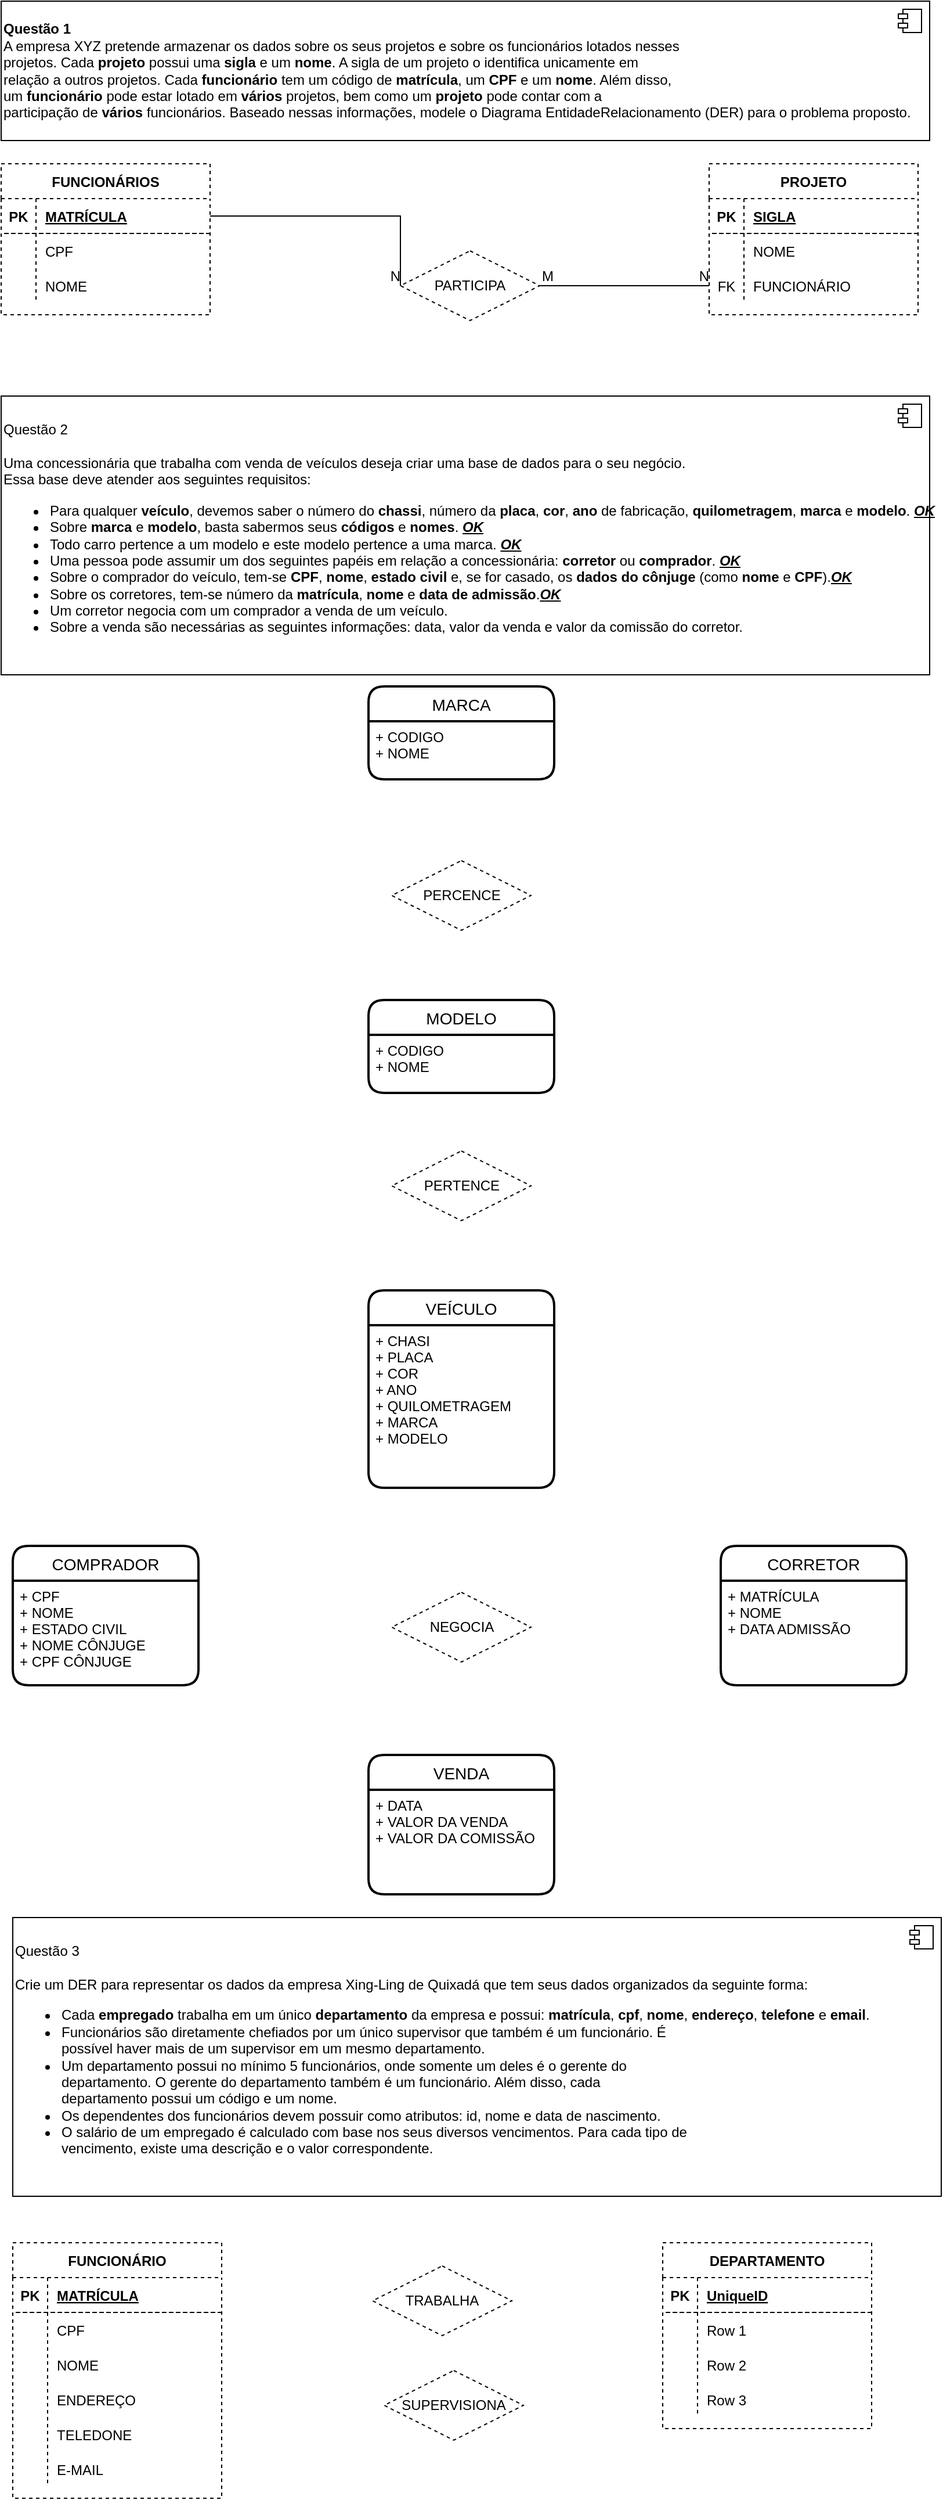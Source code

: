 <mxfile version="16.0.3" type="github">
  <diagram id="i-yVDr9640lq2V65SwCU" name="Page-1">
    <mxGraphModel dx="926" dy="537" grid="1" gridSize="10" guides="1" tooltips="1" connect="1" arrows="1" fold="1" page="1" pageScale="1" pageWidth="827" pageHeight="1169" background="none" math="0" shadow="0">
      <root>
        <mxCell id="0" />
        <mxCell id="1" parent="0" />
        <mxCell id="gs9JZpR6Oo9pqmM1PFTJ-20" value="&lt;div&gt;&lt;b&gt;Questão 1&lt;/b&gt;&lt;/div&gt;&lt;div&gt;&lt;span&gt;A empresa XYZ pretende armazenar os dados sobre os seus projetos e sobre os funcionários lotados nesses&lt;/span&gt;&lt;/div&gt;&lt;div&gt;projetos. Cada &lt;b&gt;projeto&lt;/b&gt; possui uma &lt;b&gt;sigla&lt;/b&gt; e um &lt;b&gt;nome&lt;/b&gt;. A sigla de um projeto o identifica unicamente em&lt;/div&gt;&lt;div&gt;relação a outros projetos. Cada &lt;b&gt;funcionário&lt;/b&gt; tem um código de &lt;b&gt;matrícula&lt;/b&gt;, um &lt;b&gt;CPF&lt;/b&gt; e um &lt;b&gt;nome&lt;/b&gt;. Além disso,&lt;/div&gt;&lt;div&gt;um &lt;b&gt;funcionário&lt;/b&gt; pode estar lotado em &lt;b&gt;vários&lt;/b&gt; projetos, bem como um &lt;b&gt;projeto&lt;/b&gt; pode contar com a&lt;/div&gt;&lt;div&gt;participação de &lt;b&gt;vários&lt;/b&gt; funcionários. Baseado nessas informações, modele o Diagrama EntidadeRelacionamento (DER) para o problema proposto.&lt;/div&gt;" style="html=1;dropTarget=0;align=left;" parent="1" vertex="1">
          <mxGeometry x="10" y="10" width="800" height="120" as="geometry" />
        </mxCell>
        <mxCell id="gs9JZpR6Oo9pqmM1PFTJ-21" value="" style="shape=module;jettyWidth=8;jettyHeight=4;" parent="gs9JZpR6Oo9pqmM1PFTJ-20" vertex="1">
          <mxGeometry x="1" width="20" height="20" relative="1" as="geometry">
            <mxPoint x="-27" y="7" as="offset" />
          </mxGeometry>
        </mxCell>
        <mxCell id="gs9JZpR6Oo9pqmM1PFTJ-81" value="PARTICIPA" style="shape=rhombus;perimeter=rhombusPerimeter;whiteSpace=wrap;html=1;align=center;dashed=1;labelBackgroundColor=none;labelBorderColor=none;" parent="1" vertex="1">
          <mxGeometry x="354" y="225" width="120" height="60" as="geometry" />
        </mxCell>
        <mxCell id="gs9JZpR6Oo9pqmM1PFTJ-90" value="Questão 2&lt;br&gt;&lt;br&gt;Uma concessionária que trabalha com venda de veículos deseja criar uma base de dados para o seu negócio.&lt;br&gt;Essa base deve atender aos seguintes requisitos:&lt;br&gt;&lt;ul&gt;&lt;li&gt;Para qualquer &lt;b&gt;veículo&lt;/b&gt;, devemos saber o número do &lt;b&gt;chassi&lt;/b&gt;, número da &lt;b&gt;placa&lt;/b&gt;, &lt;b&gt;cor&lt;/b&gt;, &lt;b&gt;ano&lt;/b&gt; de fabricação, &lt;b&gt;quilometragem&lt;/b&gt;, &lt;b&gt;marca&lt;/b&gt; e &lt;b&gt;modelo&lt;/b&gt;. &lt;i&gt;&lt;u&gt;&lt;b&gt;OK&lt;/b&gt;&lt;/u&gt;&lt;/i&gt;&lt;/li&gt;&lt;li&gt;Sobre &lt;b&gt;marca&lt;/b&gt; e &lt;b&gt;modelo&lt;/b&gt;, basta sabermos seus &lt;b&gt;códigos&lt;/b&gt; e &lt;b&gt;nomes&lt;/b&gt;.&amp;nbsp;&lt;i&gt;&lt;u&gt;&lt;b&gt;OK&lt;/b&gt;&lt;/u&gt;&lt;/i&gt;&lt;/li&gt;&lt;li&gt;Todo carro pertence a um modelo e este modelo pertence a uma marca.&amp;nbsp;&lt;i&gt;&lt;u&gt;&lt;b&gt;OK&lt;/b&gt;&lt;/u&gt;&lt;/i&gt;&lt;/li&gt;&lt;li&gt;Uma pessoa pode assumir um dos seguintes papéis em relação a concessionária: &lt;b&gt;corretor&lt;/b&gt; ou &lt;b&gt;comprador&lt;/b&gt;.&amp;nbsp;&lt;i&gt;&lt;u&gt;&lt;b&gt;OK&lt;/b&gt;&lt;/u&gt;&lt;/i&gt;&lt;/li&gt;&lt;li&gt;Sobre o comprador do veículo, tem-se &lt;b&gt;CPF&lt;/b&gt;, &lt;b&gt;nome&lt;/b&gt;, &lt;b&gt;estado civil&lt;/b&gt; e, se for casado, os &lt;b&gt;dados do cônjuge&lt;/b&gt; (como &lt;b&gt;nome&lt;/b&gt; e &lt;b&gt;CPF&lt;/b&gt;).&lt;i&gt;&lt;u&gt;&lt;b&gt;OK&lt;/b&gt;&lt;/u&gt;&lt;/i&gt;&lt;/li&gt;&lt;li&gt;Sobre os corretores, tem-se número da &lt;b&gt;matrícula&lt;/b&gt;, &lt;b&gt;nome&lt;/b&gt; e &lt;b&gt;data de admissão&lt;/b&gt;.&lt;i&gt;&lt;u&gt;&lt;b&gt;OK&lt;/b&gt;&lt;/u&gt;&lt;/i&gt;&lt;/li&gt;&lt;li&gt;Um corretor negocia com um comprador a venda de um veículo.&amp;nbsp;&lt;/li&gt;&lt;li&gt;Sobre a venda são necessárias as seguintes informações: data, valor da venda e valor da comissão do corretor.&lt;/li&gt;&lt;/ul&gt;" style="html=1;dropTarget=0;align=left;" parent="1" vertex="1">
          <mxGeometry x="10" y="350" width="800" height="240" as="geometry" />
        </mxCell>
        <mxCell id="gs9JZpR6Oo9pqmM1PFTJ-91" value="" style="shape=module;jettyWidth=8;jettyHeight=4;" parent="gs9JZpR6Oo9pqmM1PFTJ-90" vertex="1">
          <mxGeometry x="1" width="20" height="20" relative="1" as="geometry">
            <mxPoint x="-27" y="7" as="offset" />
          </mxGeometry>
        </mxCell>
        <mxCell id="gs9JZpR6Oo9pqmM1PFTJ-92" value="VEÍCULO" style="swimlane;childLayout=stackLayout;horizontal=1;startSize=30;horizontalStack=0;rounded=1;fontSize=14;fontStyle=0;strokeWidth=2;resizeParent=0;resizeLast=1;shadow=0;dashed=0;align=center;labelBackgroundColor=none;labelBorderColor=none;flipH=1;flipV=0;" parent="1" vertex="1">
          <mxGeometry x="326.5" y="1120" width="160" height="170" as="geometry" />
        </mxCell>
        <mxCell id="gs9JZpR6Oo9pqmM1PFTJ-93" value="+ CHASI&#xa;+ PLACA&#xa;+ COR&#xa;+ ANO&#xa;+ QUILOMETRAGEM&#xa;+ MARCA&#xa;+ MODELO" style="align=left;strokeColor=none;fillColor=none;spacingLeft=4;fontSize=12;verticalAlign=top;resizable=0;rotatable=0;part=1;dashed=1;labelBackgroundColor=none;labelBorderColor=none;flipH=1;" parent="gs9JZpR6Oo9pqmM1PFTJ-92" vertex="1">
          <mxGeometry y="30" width="160" height="140" as="geometry" />
        </mxCell>
        <mxCell id="gs9JZpR6Oo9pqmM1PFTJ-94" value="MARCA" style="swimlane;childLayout=stackLayout;horizontal=1;startSize=30;horizontalStack=0;rounded=1;fontSize=14;fontStyle=0;strokeWidth=2;resizeParent=0;resizeLast=1;shadow=0;dashed=0;align=center;labelBackgroundColor=none;labelBorderColor=none;flipH=1;" parent="1" vertex="1">
          <mxGeometry x="326.5" y="600" width="160" height="80" as="geometry" />
        </mxCell>
        <mxCell id="gs9JZpR6Oo9pqmM1PFTJ-95" value="+ CODIGO&#xa;+ NOME" style="align=left;strokeColor=none;fillColor=none;spacingLeft=4;fontSize=12;verticalAlign=top;resizable=0;rotatable=0;part=1;dashed=1;labelBackgroundColor=none;labelBorderColor=none;flipH=1;" parent="gs9JZpR6Oo9pqmM1PFTJ-94" vertex="1">
          <mxGeometry y="30" width="160" height="50" as="geometry" />
        </mxCell>
        <mxCell id="gs9JZpR6Oo9pqmM1PFTJ-98" value="MODELO" style="swimlane;childLayout=stackLayout;horizontal=1;startSize=30;horizontalStack=0;rounded=1;fontSize=14;fontStyle=0;strokeWidth=2;resizeParent=0;resizeLast=1;shadow=0;dashed=0;align=center;labelBackgroundColor=none;labelBorderColor=none;flipH=1;" parent="1" vertex="1">
          <mxGeometry x="326.5" y="870" width="160" height="80" as="geometry" />
        </mxCell>
        <mxCell id="gs9JZpR6Oo9pqmM1PFTJ-99" value="+ CODIGO&#xa;+ NOME" style="align=left;strokeColor=none;fillColor=none;spacingLeft=4;fontSize=12;verticalAlign=top;resizable=0;rotatable=0;part=1;dashed=1;labelBackgroundColor=none;labelBorderColor=none;flipH=1;" parent="gs9JZpR6Oo9pqmM1PFTJ-98" vertex="1">
          <mxGeometry y="30" width="160" height="50" as="geometry" />
        </mxCell>
        <mxCell id="gs9JZpR6Oo9pqmM1PFTJ-105" value="PERTENCE" style="shape=rhombus;perimeter=rhombusPerimeter;whiteSpace=wrap;html=1;align=center;dashed=1;labelBackgroundColor=none;labelBorderColor=none;" parent="1" vertex="1">
          <mxGeometry x="346.5" y="1000" width="120" height="60" as="geometry" />
        </mxCell>
        <mxCell id="gs9JZpR6Oo9pqmM1PFTJ-107" value="PERCENCE" style="shape=rhombus;perimeter=rhombusPerimeter;whiteSpace=wrap;html=1;align=center;dashed=1;labelBackgroundColor=none;labelBorderColor=none;flipV=0;" parent="1" vertex="1">
          <mxGeometry x="346.5" y="750" width="120" height="60" as="geometry" />
        </mxCell>
        <mxCell id="gs9JZpR6Oo9pqmM1PFTJ-110" value="COMPRADOR" style="swimlane;childLayout=stackLayout;horizontal=1;startSize=30;horizontalStack=0;rounded=1;fontSize=14;fontStyle=0;strokeWidth=2;resizeParent=0;resizeLast=1;shadow=0;dashed=0;align=center;labelBackgroundColor=none;labelBorderColor=none;" parent="1" vertex="1">
          <mxGeometry x="20" y="1340" width="160" height="120" as="geometry" />
        </mxCell>
        <mxCell id="gs9JZpR6Oo9pqmM1PFTJ-111" value="+ CPF&#xa;+ NOME&#xa;+ ESTADO CIVIL&#xa;+ NOME CÔNJUGE&#xa;+ CPF CÔNJUGE" style="align=left;strokeColor=none;fillColor=none;spacingLeft=4;fontSize=12;verticalAlign=top;resizable=0;rotatable=0;part=1;dashed=1;labelBackgroundColor=none;labelBorderColor=none;" parent="gs9JZpR6Oo9pqmM1PFTJ-110" vertex="1">
          <mxGeometry y="30" width="160" height="90" as="geometry" />
        </mxCell>
        <mxCell id="gs9JZpR6Oo9pqmM1PFTJ-112" value="CORRETOR" style="swimlane;childLayout=stackLayout;horizontal=1;startSize=30;horizontalStack=0;rounded=1;fontSize=14;fontStyle=0;strokeWidth=2;resizeParent=0;resizeLast=1;shadow=0;dashed=0;align=center;labelBackgroundColor=none;labelBorderColor=none;" parent="1" vertex="1">
          <mxGeometry x="630" y="1340" width="160" height="120" as="geometry" />
        </mxCell>
        <mxCell id="gs9JZpR6Oo9pqmM1PFTJ-113" value="+ MATRÍCULA&#xa;+ NOME&#xa;+ DATA ADMISSÃO" style="align=left;strokeColor=none;fillColor=none;spacingLeft=4;fontSize=12;verticalAlign=top;resizable=0;rotatable=0;part=1;dashed=1;labelBackgroundColor=none;labelBorderColor=none;" parent="gs9JZpR6Oo9pqmM1PFTJ-112" vertex="1">
          <mxGeometry y="30" width="160" height="90" as="geometry" />
        </mxCell>
        <mxCell id="gs9JZpR6Oo9pqmM1PFTJ-117" value="NEGOCIA" style="shape=rhombus;perimeter=rhombusPerimeter;whiteSpace=wrap;html=1;align=center;dashed=1;labelBackgroundColor=none;labelBorderColor=none;flipV=0;" parent="1" vertex="1">
          <mxGeometry x="346.5" y="1380" width="120" height="60" as="geometry" />
        </mxCell>
        <mxCell id="gs9JZpR6Oo9pqmM1PFTJ-123" value="VENDA" style="swimlane;childLayout=stackLayout;horizontal=1;startSize=30;horizontalStack=0;rounded=1;fontSize=14;fontStyle=0;strokeWidth=2;resizeParent=0;resizeLast=1;shadow=0;dashed=0;align=center;labelBackgroundColor=none;labelBorderColor=none;" parent="1" vertex="1">
          <mxGeometry x="326.5" y="1520" width="160" height="120" as="geometry" />
        </mxCell>
        <mxCell id="gs9JZpR6Oo9pqmM1PFTJ-124" value="+ DATA&#xa;+ VALOR DA VENDA&#xa;+ VALOR DA COMISSÃO" style="align=left;strokeColor=none;fillColor=none;spacingLeft=4;fontSize=12;verticalAlign=top;resizable=0;rotatable=0;part=1;dashed=1;labelBackgroundColor=none;labelBorderColor=none;" parent="gs9JZpR6Oo9pqmM1PFTJ-123" vertex="1">
          <mxGeometry y="30" width="160" height="90" as="geometry" />
        </mxCell>
        <mxCell id="3h6vpcuNs26KjuizGSLr-2" value="Questão 3 &lt;br&gt;&lt;br&gt;Crie um DER para representar os dados da empresa Xing-Ling de Quixadá que tem seus dados organizados da seguinte forma:&lt;br&gt;&lt;ul&gt;&lt;li&gt;Cada &lt;b&gt;empregado&lt;/b&gt; trabalha em um único &lt;b&gt;departamento&lt;/b&gt; da empresa e possui: &lt;b&gt;matrícula&lt;/b&gt;, &lt;b&gt;cpf&lt;/b&gt;, &lt;b&gt;nome&lt;/b&gt;,&amp;nbsp;&lt;b&gt;endereço&lt;/b&gt;, &lt;b&gt;telefone&lt;/b&gt; e &lt;b&gt;email&lt;/b&gt;.&lt;/li&gt;&lt;li&gt;Funcionários são diretamente chefiados por um único supervisor que também é um funcionário. É&amp;nbsp;&lt;br&gt;possível haver mais de um supervisor em um mesmo departamento.&lt;/li&gt;&lt;li&gt;Um departamento possui no mínimo 5 funcionários, onde somente um deles é o gerente do&lt;br&gt;departamento. O gerente do departamento também é um funcionário. Além disso, cada&lt;br&gt;departamento possui um código e um nome.&lt;br&gt;&lt;/li&gt;&lt;li&gt;Os dependentes dos funcionários devem possuir como atributos: id, nome e data de nascimento.&lt;br&gt;&lt;/li&gt;&lt;li&gt;O salário de um empregado é calculado com base nos seus diversos vencimentos. Para cada tipo de&lt;br&gt;vencimento, existe uma descrição e o valor correspondente.&lt;br&gt;&lt;/li&gt;&lt;/ul&gt;" style="html=1;dropTarget=0;align=left;" vertex="1" parent="1">
          <mxGeometry x="20" y="1660" width="800" height="240" as="geometry" />
        </mxCell>
        <mxCell id="3h6vpcuNs26KjuizGSLr-3" value="" style="shape=module;jettyWidth=8;jettyHeight=4;" vertex="1" parent="3h6vpcuNs26KjuizGSLr-2">
          <mxGeometry x="1" width="20" height="20" relative="1" as="geometry">
            <mxPoint x="-27" y="7" as="offset" />
          </mxGeometry>
        </mxCell>
        <mxCell id="3h6vpcuNs26KjuizGSLr-8" value="FUNCIONÁRIO" style="shape=table;startSize=30;container=1;collapsible=1;childLayout=tableLayout;fixedRows=1;rowLines=0;fontStyle=1;align=center;resizeLast=1;dashed=1;labelBackgroundColor=none;labelBorderColor=none;" vertex="1" parent="1">
          <mxGeometry x="20" y="1940" width="180" height="220" as="geometry" />
        </mxCell>
        <mxCell id="3h6vpcuNs26KjuizGSLr-9" value="" style="shape=partialRectangle;collapsible=0;dropTarget=0;pointerEvents=0;fillColor=none;top=0;left=0;bottom=1;right=0;points=[[0,0.5],[1,0.5]];portConstraint=eastwest;dashed=1;labelBackgroundColor=none;labelBorderColor=none;" vertex="1" parent="3h6vpcuNs26KjuizGSLr-8">
          <mxGeometry y="30" width="180" height="30" as="geometry" />
        </mxCell>
        <mxCell id="3h6vpcuNs26KjuizGSLr-10" value="PK" style="shape=partialRectangle;connectable=0;fillColor=none;top=0;left=0;bottom=0;right=0;fontStyle=1;overflow=hidden;dashed=1;labelBackgroundColor=none;labelBorderColor=none;" vertex="1" parent="3h6vpcuNs26KjuizGSLr-9">
          <mxGeometry width="30" height="30" as="geometry">
            <mxRectangle width="30" height="30" as="alternateBounds" />
          </mxGeometry>
        </mxCell>
        <mxCell id="3h6vpcuNs26KjuizGSLr-11" value="MATRÍCULA" style="shape=partialRectangle;connectable=0;fillColor=none;top=0;left=0;bottom=0;right=0;align=left;spacingLeft=6;fontStyle=5;overflow=hidden;dashed=1;labelBackgroundColor=none;labelBorderColor=none;" vertex="1" parent="3h6vpcuNs26KjuizGSLr-9">
          <mxGeometry x="30" width="150" height="30" as="geometry">
            <mxRectangle width="150" height="30" as="alternateBounds" />
          </mxGeometry>
        </mxCell>
        <mxCell id="3h6vpcuNs26KjuizGSLr-12" value="" style="shape=partialRectangle;collapsible=0;dropTarget=0;pointerEvents=0;fillColor=none;top=0;left=0;bottom=0;right=0;points=[[0,0.5],[1,0.5]];portConstraint=eastwest;dashed=1;labelBackgroundColor=none;labelBorderColor=none;" vertex="1" parent="3h6vpcuNs26KjuizGSLr-8">
          <mxGeometry y="60" width="180" height="30" as="geometry" />
        </mxCell>
        <mxCell id="3h6vpcuNs26KjuizGSLr-13" value="" style="shape=partialRectangle;connectable=0;fillColor=none;top=0;left=0;bottom=0;right=0;editable=1;overflow=hidden;dashed=1;labelBackgroundColor=none;labelBorderColor=none;" vertex="1" parent="3h6vpcuNs26KjuizGSLr-12">
          <mxGeometry width="30" height="30" as="geometry">
            <mxRectangle width="30" height="30" as="alternateBounds" />
          </mxGeometry>
        </mxCell>
        <mxCell id="3h6vpcuNs26KjuizGSLr-14" value="CPF" style="shape=partialRectangle;connectable=0;fillColor=none;top=0;left=0;bottom=0;right=0;align=left;spacingLeft=6;overflow=hidden;dashed=1;labelBackgroundColor=none;labelBorderColor=none;" vertex="1" parent="3h6vpcuNs26KjuizGSLr-12">
          <mxGeometry x="30" width="150" height="30" as="geometry">
            <mxRectangle width="150" height="30" as="alternateBounds" />
          </mxGeometry>
        </mxCell>
        <mxCell id="3h6vpcuNs26KjuizGSLr-15" value="" style="shape=partialRectangle;collapsible=0;dropTarget=0;pointerEvents=0;fillColor=none;top=0;left=0;bottom=0;right=0;points=[[0,0.5],[1,0.5]];portConstraint=eastwest;dashed=1;labelBackgroundColor=none;labelBorderColor=none;" vertex="1" parent="3h6vpcuNs26KjuizGSLr-8">
          <mxGeometry y="90" width="180" height="30" as="geometry" />
        </mxCell>
        <mxCell id="3h6vpcuNs26KjuizGSLr-16" value="" style="shape=partialRectangle;connectable=0;fillColor=none;top=0;left=0;bottom=0;right=0;editable=1;overflow=hidden;dashed=1;labelBackgroundColor=none;labelBorderColor=none;" vertex="1" parent="3h6vpcuNs26KjuizGSLr-15">
          <mxGeometry width="30" height="30" as="geometry">
            <mxRectangle width="30" height="30" as="alternateBounds" />
          </mxGeometry>
        </mxCell>
        <mxCell id="3h6vpcuNs26KjuizGSLr-17" value="NOME" style="shape=partialRectangle;connectable=0;fillColor=none;top=0;left=0;bottom=0;right=0;align=left;spacingLeft=6;overflow=hidden;dashed=1;labelBackgroundColor=none;labelBorderColor=none;" vertex="1" parent="3h6vpcuNs26KjuizGSLr-15">
          <mxGeometry x="30" width="150" height="30" as="geometry">
            <mxRectangle width="150" height="30" as="alternateBounds" />
          </mxGeometry>
        </mxCell>
        <mxCell id="3h6vpcuNs26KjuizGSLr-18" value="" style="shape=partialRectangle;collapsible=0;dropTarget=0;pointerEvents=0;fillColor=none;top=0;left=0;bottom=0;right=0;points=[[0,0.5],[1,0.5]];portConstraint=eastwest;dashed=1;labelBackgroundColor=none;labelBorderColor=none;" vertex="1" parent="3h6vpcuNs26KjuizGSLr-8">
          <mxGeometry y="120" width="180" height="30" as="geometry" />
        </mxCell>
        <mxCell id="3h6vpcuNs26KjuizGSLr-19" value="" style="shape=partialRectangle;connectable=0;fillColor=none;top=0;left=0;bottom=0;right=0;editable=1;overflow=hidden;dashed=1;labelBackgroundColor=none;labelBorderColor=none;" vertex="1" parent="3h6vpcuNs26KjuizGSLr-18">
          <mxGeometry width="30" height="30" as="geometry">
            <mxRectangle width="30" height="30" as="alternateBounds" />
          </mxGeometry>
        </mxCell>
        <mxCell id="3h6vpcuNs26KjuizGSLr-20" value="ENDEREÇO" style="shape=partialRectangle;connectable=0;fillColor=none;top=0;left=0;bottom=0;right=0;align=left;spacingLeft=6;overflow=hidden;dashed=1;labelBackgroundColor=none;labelBorderColor=none;" vertex="1" parent="3h6vpcuNs26KjuizGSLr-18">
          <mxGeometry x="30" width="150" height="30" as="geometry">
            <mxRectangle width="150" height="30" as="alternateBounds" />
          </mxGeometry>
        </mxCell>
        <mxCell id="3h6vpcuNs26KjuizGSLr-32" value="" style="shape=partialRectangle;collapsible=0;dropTarget=0;pointerEvents=0;fillColor=none;top=0;left=0;bottom=0;right=0;points=[[0,0.5],[1,0.5]];portConstraint=eastwest;dashed=1;labelBackgroundColor=none;labelBorderColor=none;" vertex="1" parent="3h6vpcuNs26KjuizGSLr-8">
          <mxGeometry y="150" width="180" height="30" as="geometry" />
        </mxCell>
        <mxCell id="3h6vpcuNs26KjuizGSLr-33" value="" style="shape=partialRectangle;connectable=0;fillColor=none;top=0;left=0;bottom=0;right=0;editable=1;overflow=hidden;dashed=1;labelBackgroundColor=none;labelBorderColor=none;" vertex="1" parent="3h6vpcuNs26KjuizGSLr-32">
          <mxGeometry width="30" height="30" as="geometry">
            <mxRectangle width="30" height="30" as="alternateBounds" />
          </mxGeometry>
        </mxCell>
        <mxCell id="3h6vpcuNs26KjuizGSLr-34" value="TELEDONE" style="shape=partialRectangle;connectable=0;fillColor=none;top=0;left=0;bottom=0;right=0;align=left;spacingLeft=6;overflow=hidden;dashed=1;labelBackgroundColor=none;labelBorderColor=none;" vertex="1" parent="3h6vpcuNs26KjuizGSLr-32">
          <mxGeometry x="30" width="150" height="30" as="geometry">
            <mxRectangle width="150" height="30" as="alternateBounds" />
          </mxGeometry>
        </mxCell>
        <mxCell id="3h6vpcuNs26KjuizGSLr-35" value="" style="shape=partialRectangle;collapsible=0;dropTarget=0;pointerEvents=0;fillColor=none;top=0;left=0;bottom=0;right=0;points=[[0,0.5],[1,0.5]];portConstraint=eastwest;dashed=1;labelBackgroundColor=none;labelBorderColor=none;" vertex="1" parent="3h6vpcuNs26KjuizGSLr-8">
          <mxGeometry y="180" width="180" height="30" as="geometry" />
        </mxCell>
        <mxCell id="3h6vpcuNs26KjuizGSLr-36" value="" style="shape=partialRectangle;connectable=0;fillColor=none;top=0;left=0;bottom=0;right=0;editable=1;overflow=hidden;dashed=1;labelBackgroundColor=none;labelBorderColor=none;" vertex="1" parent="3h6vpcuNs26KjuizGSLr-35">
          <mxGeometry width="30" height="30" as="geometry">
            <mxRectangle width="30" height="30" as="alternateBounds" />
          </mxGeometry>
        </mxCell>
        <mxCell id="3h6vpcuNs26KjuizGSLr-37" value="E-MAIL" style="shape=partialRectangle;connectable=0;fillColor=none;top=0;left=0;bottom=0;right=0;align=left;spacingLeft=6;overflow=hidden;dashed=1;labelBackgroundColor=none;labelBorderColor=none;" vertex="1" parent="3h6vpcuNs26KjuizGSLr-35">
          <mxGeometry x="30" width="150" height="30" as="geometry">
            <mxRectangle width="150" height="30" as="alternateBounds" />
          </mxGeometry>
        </mxCell>
        <mxCell id="3h6vpcuNs26KjuizGSLr-41" value="FUNCIONÁRIOS" style="shape=table;startSize=30;container=1;collapsible=1;childLayout=tableLayout;fixedRows=1;rowLines=0;fontStyle=1;align=center;resizeLast=1;dashed=1;labelBackgroundColor=none;labelBorderColor=none;" vertex="1" parent="1">
          <mxGeometry x="10" y="150" width="180" height="130" as="geometry" />
        </mxCell>
        <mxCell id="3h6vpcuNs26KjuizGSLr-42" value="" style="shape=partialRectangle;collapsible=0;dropTarget=0;pointerEvents=0;fillColor=none;top=0;left=0;bottom=1;right=0;points=[[0,0.5],[1,0.5]];portConstraint=eastwest;dashed=1;labelBackgroundColor=none;labelBorderColor=none;" vertex="1" parent="3h6vpcuNs26KjuizGSLr-41">
          <mxGeometry y="30" width="180" height="30" as="geometry" />
        </mxCell>
        <mxCell id="3h6vpcuNs26KjuizGSLr-43" value="PK" style="shape=partialRectangle;connectable=0;fillColor=none;top=0;left=0;bottom=0;right=0;fontStyle=1;overflow=hidden;dashed=1;labelBackgroundColor=none;labelBorderColor=none;" vertex="1" parent="3h6vpcuNs26KjuizGSLr-42">
          <mxGeometry width="30" height="30" as="geometry">
            <mxRectangle width="30" height="30" as="alternateBounds" />
          </mxGeometry>
        </mxCell>
        <mxCell id="3h6vpcuNs26KjuizGSLr-44" value="MATRÍCULA" style="shape=partialRectangle;connectable=0;fillColor=none;top=0;left=0;bottom=0;right=0;align=left;spacingLeft=6;fontStyle=5;overflow=hidden;dashed=1;labelBackgroundColor=none;labelBorderColor=none;" vertex="1" parent="3h6vpcuNs26KjuizGSLr-42">
          <mxGeometry x="30" width="150" height="30" as="geometry">
            <mxRectangle width="150" height="30" as="alternateBounds" />
          </mxGeometry>
        </mxCell>
        <mxCell id="3h6vpcuNs26KjuizGSLr-45" value="" style="shape=partialRectangle;collapsible=0;dropTarget=0;pointerEvents=0;fillColor=none;top=0;left=0;bottom=0;right=0;points=[[0,0.5],[1,0.5]];portConstraint=eastwest;dashed=1;labelBackgroundColor=none;labelBorderColor=none;" vertex="1" parent="3h6vpcuNs26KjuizGSLr-41">
          <mxGeometry y="60" width="180" height="30" as="geometry" />
        </mxCell>
        <mxCell id="3h6vpcuNs26KjuizGSLr-46" value="" style="shape=partialRectangle;connectable=0;fillColor=none;top=0;left=0;bottom=0;right=0;editable=1;overflow=hidden;dashed=1;labelBackgroundColor=none;labelBorderColor=none;" vertex="1" parent="3h6vpcuNs26KjuizGSLr-45">
          <mxGeometry width="30" height="30" as="geometry">
            <mxRectangle width="30" height="30" as="alternateBounds" />
          </mxGeometry>
        </mxCell>
        <mxCell id="3h6vpcuNs26KjuizGSLr-47" value="CPF" style="shape=partialRectangle;connectable=0;fillColor=none;top=0;left=0;bottom=0;right=0;align=left;spacingLeft=6;overflow=hidden;dashed=1;labelBackgroundColor=none;labelBorderColor=none;" vertex="1" parent="3h6vpcuNs26KjuizGSLr-45">
          <mxGeometry x="30" width="150" height="30" as="geometry">
            <mxRectangle width="150" height="30" as="alternateBounds" />
          </mxGeometry>
        </mxCell>
        <mxCell id="3h6vpcuNs26KjuizGSLr-48" value="" style="shape=partialRectangle;collapsible=0;dropTarget=0;pointerEvents=0;fillColor=none;top=0;left=0;bottom=0;right=0;points=[[0,0.5],[1,0.5]];portConstraint=eastwest;dashed=1;labelBackgroundColor=none;labelBorderColor=none;" vertex="1" parent="3h6vpcuNs26KjuizGSLr-41">
          <mxGeometry y="90" width="180" height="30" as="geometry" />
        </mxCell>
        <mxCell id="3h6vpcuNs26KjuizGSLr-49" value="" style="shape=partialRectangle;connectable=0;fillColor=none;top=0;left=0;bottom=0;right=0;editable=1;overflow=hidden;dashed=1;labelBackgroundColor=none;labelBorderColor=none;" vertex="1" parent="3h6vpcuNs26KjuizGSLr-48">
          <mxGeometry width="30" height="30" as="geometry">
            <mxRectangle width="30" height="30" as="alternateBounds" />
          </mxGeometry>
        </mxCell>
        <mxCell id="3h6vpcuNs26KjuizGSLr-50" value="NOME" style="shape=partialRectangle;connectable=0;fillColor=none;top=0;left=0;bottom=0;right=0;align=left;spacingLeft=6;overflow=hidden;dashed=1;labelBackgroundColor=none;labelBorderColor=none;" vertex="1" parent="3h6vpcuNs26KjuizGSLr-48">
          <mxGeometry x="30" width="150" height="30" as="geometry">
            <mxRectangle width="150" height="30" as="alternateBounds" />
          </mxGeometry>
        </mxCell>
        <mxCell id="3h6vpcuNs26KjuizGSLr-54" value="PROJETO" style="shape=table;startSize=30;container=1;collapsible=1;childLayout=tableLayout;fixedRows=1;rowLines=0;fontStyle=1;align=center;resizeLast=1;dashed=1;labelBackgroundColor=none;labelBorderColor=none;" vertex="1" parent="1">
          <mxGeometry x="620" y="150" width="180" height="130" as="geometry" />
        </mxCell>
        <mxCell id="3h6vpcuNs26KjuizGSLr-55" value="" style="shape=partialRectangle;collapsible=0;dropTarget=0;pointerEvents=0;fillColor=none;top=0;left=0;bottom=1;right=0;points=[[0,0.5],[1,0.5]];portConstraint=eastwest;dashed=1;labelBackgroundColor=none;labelBorderColor=none;" vertex="1" parent="3h6vpcuNs26KjuizGSLr-54">
          <mxGeometry y="30" width="180" height="30" as="geometry" />
        </mxCell>
        <mxCell id="3h6vpcuNs26KjuizGSLr-56" value="PK" style="shape=partialRectangle;connectable=0;fillColor=none;top=0;left=0;bottom=0;right=0;fontStyle=1;overflow=hidden;dashed=1;labelBackgroundColor=none;labelBorderColor=none;" vertex="1" parent="3h6vpcuNs26KjuizGSLr-55">
          <mxGeometry width="30" height="30" as="geometry">
            <mxRectangle width="30" height="30" as="alternateBounds" />
          </mxGeometry>
        </mxCell>
        <mxCell id="3h6vpcuNs26KjuizGSLr-57" value="SIGLA" style="shape=partialRectangle;connectable=0;fillColor=none;top=0;left=0;bottom=0;right=0;align=left;spacingLeft=6;fontStyle=5;overflow=hidden;dashed=1;labelBackgroundColor=none;labelBorderColor=none;" vertex="1" parent="3h6vpcuNs26KjuizGSLr-55">
          <mxGeometry x="30" width="150" height="30" as="geometry">
            <mxRectangle width="150" height="30" as="alternateBounds" />
          </mxGeometry>
        </mxCell>
        <mxCell id="3h6vpcuNs26KjuizGSLr-58" value="" style="shape=partialRectangle;collapsible=0;dropTarget=0;pointerEvents=0;fillColor=none;top=0;left=0;bottom=0;right=0;points=[[0,0.5],[1,0.5]];portConstraint=eastwest;dashed=1;labelBackgroundColor=none;labelBorderColor=none;" vertex="1" parent="3h6vpcuNs26KjuizGSLr-54">
          <mxGeometry y="60" width="180" height="30" as="geometry" />
        </mxCell>
        <mxCell id="3h6vpcuNs26KjuizGSLr-59" value="" style="shape=partialRectangle;connectable=0;fillColor=none;top=0;left=0;bottom=0;right=0;editable=1;overflow=hidden;dashed=1;labelBackgroundColor=none;labelBorderColor=none;" vertex="1" parent="3h6vpcuNs26KjuizGSLr-58">
          <mxGeometry width="30" height="30" as="geometry">
            <mxRectangle width="30" height="30" as="alternateBounds" />
          </mxGeometry>
        </mxCell>
        <mxCell id="3h6vpcuNs26KjuizGSLr-60" value="NOME" style="shape=partialRectangle;connectable=0;fillColor=none;top=0;left=0;bottom=0;right=0;align=left;spacingLeft=6;overflow=hidden;dashed=1;labelBackgroundColor=none;labelBorderColor=none;" vertex="1" parent="3h6vpcuNs26KjuizGSLr-58">
          <mxGeometry x="30" width="150" height="30" as="geometry">
            <mxRectangle width="150" height="30" as="alternateBounds" />
          </mxGeometry>
        </mxCell>
        <mxCell id="3h6vpcuNs26KjuizGSLr-75" value="" style="shape=partialRectangle;collapsible=0;dropTarget=0;pointerEvents=0;fillColor=none;top=0;left=0;bottom=0;right=0;points=[[0,0.5],[1,0.5]];portConstraint=eastwest;dashed=1;labelBackgroundColor=none;labelBorderColor=none;" vertex="1" parent="3h6vpcuNs26KjuizGSLr-54">
          <mxGeometry y="90" width="180" height="30" as="geometry" />
        </mxCell>
        <mxCell id="3h6vpcuNs26KjuizGSLr-76" value="FK" style="shape=partialRectangle;connectable=0;fillColor=none;top=0;left=0;bottom=0;right=0;fontStyle=0;overflow=hidden;dashed=1;labelBackgroundColor=none;labelBorderColor=none;" vertex="1" parent="3h6vpcuNs26KjuizGSLr-75">
          <mxGeometry width="30" height="30" as="geometry">
            <mxRectangle width="30" height="30" as="alternateBounds" />
          </mxGeometry>
        </mxCell>
        <mxCell id="3h6vpcuNs26KjuizGSLr-77" value="FUNCIONÁRIO" style="shape=partialRectangle;connectable=0;fillColor=none;top=0;left=0;bottom=0;right=0;align=left;spacingLeft=6;fontStyle=0;overflow=hidden;dashed=1;labelBackgroundColor=none;labelBorderColor=none;" vertex="1" parent="3h6vpcuNs26KjuizGSLr-75">
          <mxGeometry x="30" width="150" height="30" as="geometry">
            <mxRectangle width="150" height="30" as="alternateBounds" />
          </mxGeometry>
        </mxCell>
        <mxCell id="3h6vpcuNs26KjuizGSLr-78" value="" style="endArrow=none;html=1;rounded=0;entryX=0;entryY=0.5;entryDx=0;entryDy=0;exitX=1;exitY=0.5;exitDx=0;exitDy=0;" edge="1" parent="1" source="gs9JZpR6Oo9pqmM1PFTJ-81" target="3h6vpcuNs26KjuizGSLr-75">
          <mxGeometry relative="1" as="geometry">
            <mxPoint x="430" y="270" as="sourcePoint" />
            <mxPoint x="590" y="270" as="targetPoint" />
            <Array as="points" />
          </mxGeometry>
        </mxCell>
        <mxCell id="3h6vpcuNs26KjuizGSLr-79" value="M" style="resizable=0;html=1;align=left;verticalAlign=bottom;dashed=1;labelBackgroundColor=none;labelBorderColor=none;" connectable="0" vertex="1" parent="3h6vpcuNs26KjuizGSLr-78">
          <mxGeometry x="-1" relative="1" as="geometry" />
        </mxCell>
        <mxCell id="3h6vpcuNs26KjuizGSLr-80" value="N" style="resizable=0;html=1;align=right;verticalAlign=bottom;dashed=1;labelBackgroundColor=none;labelBorderColor=none;" connectable="0" vertex="1" parent="3h6vpcuNs26KjuizGSLr-78">
          <mxGeometry x="1" relative="1" as="geometry" />
        </mxCell>
        <mxCell id="3h6vpcuNs26KjuizGSLr-85" value="" style="endArrow=none;html=1;rounded=0;exitX=1;exitY=0.5;exitDx=0;exitDy=0;entryX=0;entryY=0.5;entryDx=0;entryDy=0;" edge="1" parent="1" source="3h6vpcuNs26KjuizGSLr-42" target="gs9JZpR6Oo9pqmM1PFTJ-81">
          <mxGeometry relative="1" as="geometry">
            <mxPoint x="220" y="190" as="sourcePoint" />
            <mxPoint x="380" y="190" as="targetPoint" />
            <Array as="points">
              <mxPoint x="354" y="195" />
            </Array>
          </mxGeometry>
        </mxCell>
        <mxCell id="3h6vpcuNs26KjuizGSLr-86" value="N" style="resizable=0;html=1;align=right;verticalAlign=bottom;dashed=1;labelBackgroundColor=none;labelBorderColor=none;" connectable="0" vertex="1" parent="3h6vpcuNs26KjuizGSLr-85">
          <mxGeometry x="1" relative="1" as="geometry" />
        </mxCell>
        <mxCell id="3h6vpcuNs26KjuizGSLr-121" value="TRABALHA" style="shape=rhombus;perimeter=rhombusPerimeter;whiteSpace=wrap;html=1;align=center;dashed=1;labelBackgroundColor=none;labelBorderColor=none;" vertex="1" parent="1">
          <mxGeometry x="330" y="1960" width="120" height="60" as="geometry" />
        </mxCell>
        <mxCell id="3h6vpcuNs26KjuizGSLr-123" value="SUPERVISIONA" style="shape=rhombus;perimeter=rhombusPerimeter;whiteSpace=wrap;html=1;align=center;dashed=1;labelBackgroundColor=none;labelBorderColor=none;" vertex="1" parent="1">
          <mxGeometry x="340" y="2050" width="120" height="60" as="geometry" />
        </mxCell>
        <mxCell id="3h6vpcuNs26KjuizGSLr-124" value="DEPARTAMENTO" style="shape=table;startSize=30;container=1;collapsible=1;childLayout=tableLayout;fixedRows=1;rowLines=0;fontStyle=1;align=center;resizeLast=1;dashed=1;labelBackgroundColor=none;labelBorderColor=none;" vertex="1" parent="1">
          <mxGeometry x="580" y="1940" width="180" height="160" as="geometry" />
        </mxCell>
        <mxCell id="3h6vpcuNs26KjuizGSLr-125" value="" style="shape=partialRectangle;collapsible=0;dropTarget=0;pointerEvents=0;fillColor=none;top=0;left=0;bottom=1;right=0;points=[[0,0.5],[1,0.5]];portConstraint=eastwest;dashed=1;labelBackgroundColor=none;labelBorderColor=none;" vertex="1" parent="3h6vpcuNs26KjuizGSLr-124">
          <mxGeometry y="30" width="180" height="30" as="geometry" />
        </mxCell>
        <mxCell id="3h6vpcuNs26KjuizGSLr-126" value="PK" style="shape=partialRectangle;connectable=0;fillColor=none;top=0;left=0;bottom=0;right=0;fontStyle=1;overflow=hidden;dashed=1;labelBackgroundColor=none;labelBorderColor=none;" vertex="1" parent="3h6vpcuNs26KjuizGSLr-125">
          <mxGeometry width="30" height="30" as="geometry">
            <mxRectangle width="30" height="30" as="alternateBounds" />
          </mxGeometry>
        </mxCell>
        <mxCell id="3h6vpcuNs26KjuizGSLr-127" value="UniqueID" style="shape=partialRectangle;connectable=0;fillColor=none;top=0;left=0;bottom=0;right=0;align=left;spacingLeft=6;fontStyle=5;overflow=hidden;dashed=1;labelBackgroundColor=none;labelBorderColor=none;" vertex="1" parent="3h6vpcuNs26KjuizGSLr-125">
          <mxGeometry x="30" width="150" height="30" as="geometry">
            <mxRectangle width="150" height="30" as="alternateBounds" />
          </mxGeometry>
        </mxCell>
        <mxCell id="3h6vpcuNs26KjuizGSLr-128" value="" style="shape=partialRectangle;collapsible=0;dropTarget=0;pointerEvents=0;fillColor=none;top=0;left=0;bottom=0;right=0;points=[[0,0.5],[1,0.5]];portConstraint=eastwest;dashed=1;labelBackgroundColor=none;labelBorderColor=none;" vertex="1" parent="3h6vpcuNs26KjuizGSLr-124">
          <mxGeometry y="60" width="180" height="30" as="geometry" />
        </mxCell>
        <mxCell id="3h6vpcuNs26KjuizGSLr-129" value="" style="shape=partialRectangle;connectable=0;fillColor=none;top=0;left=0;bottom=0;right=0;editable=1;overflow=hidden;dashed=1;labelBackgroundColor=none;labelBorderColor=none;" vertex="1" parent="3h6vpcuNs26KjuizGSLr-128">
          <mxGeometry width="30" height="30" as="geometry">
            <mxRectangle width="30" height="30" as="alternateBounds" />
          </mxGeometry>
        </mxCell>
        <mxCell id="3h6vpcuNs26KjuizGSLr-130" value="Row 1" style="shape=partialRectangle;connectable=0;fillColor=none;top=0;left=0;bottom=0;right=0;align=left;spacingLeft=6;overflow=hidden;dashed=1;labelBackgroundColor=none;labelBorderColor=none;" vertex="1" parent="3h6vpcuNs26KjuizGSLr-128">
          <mxGeometry x="30" width="150" height="30" as="geometry">
            <mxRectangle width="150" height="30" as="alternateBounds" />
          </mxGeometry>
        </mxCell>
        <mxCell id="3h6vpcuNs26KjuizGSLr-131" value="" style="shape=partialRectangle;collapsible=0;dropTarget=0;pointerEvents=0;fillColor=none;top=0;left=0;bottom=0;right=0;points=[[0,0.5],[1,0.5]];portConstraint=eastwest;dashed=1;labelBackgroundColor=none;labelBorderColor=none;" vertex="1" parent="3h6vpcuNs26KjuizGSLr-124">
          <mxGeometry y="90" width="180" height="30" as="geometry" />
        </mxCell>
        <mxCell id="3h6vpcuNs26KjuizGSLr-132" value="" style="shape=partialRectangle;connectable=0;fillColor=none;top=0;left=0;bottom=0;right=0;editable=1;overflow=hidden;dashed=1;labelBackgroundColor=none;labelBorderColor=none;" vertex="1" parent="3h6vpcuNs26KjuizGSLr-131">
          <mxGeometry width="30" height="30" as="geometry">
            <mxRectangle width="30" height="30" as="alternateBounds" />
          </mxGeometry>
        </mxCell>
        <mxCell id="3h6vpcuNs26KjuizGSLr-133" value="Row 2" style="shape=partialRectangle;connectable=0;fillColor=none;top=0;left=0;bottom=0;right=0;align=left;spacingLeft=6;overflow=hidden;dashed=1;labelBackgroundColor=none;labelBorderColor=none;" vertex="1" parent="3h6vpcuNs26KjuizGSLr-131">
          <mxGeometry x="30" width="150" height="30" as="geometry">
            <mxRectangle width="150" height="30" as="alternateBounds" />
          </mxGeometry>
        </mxCell>
        <mxCell id="3h6vpcuNs26KjuizGSLr-134" value="" style="shape=partialRectangle;collapsible=0;dropTarget=0;pointerEvents=0;fillColor=none;top=0;left=0;bottom=0;right=0;points=[[0,0.5],[1,0.5]];portConstraint=eastwest;dashed=1;labelBackgroundColor=none;labelBorderColor=none;" vertex="1" parent="3h6vpcuNs26KjuizGSLr-124">
          <mxGeometry y="120" width="180" height="30" as="geometry" />
        </mxCell>
        <mxCell id="3h6vpcuNs26KjuizGSLr-135" value="" style="shape=partialRectangle;connectable=0;fillColor=none;top=0;left=0;bottom=0;right=0;editable=1;overflow=hidden;dashed=1;labelBackgroundColor=none;labelBorderColor=none;" vertex="1" parent="3h6vpcuNs26KjuizGSLr-134">
          <mxGeometry width="30" height="30" as="geometry">
            <mxRectangle width="30" height="30" as="alternateBounds" />
          </mxGeometry>
        </mxCell>
        <mxCell id="3h6vpcuNs26KjuizGSLr-136" value="Row 3" style="shape=partialRectangle;connectable=0;fillColor=none;top=0;left=0;bottom=0;right=0;align=left;spacingLeft=6;overflow=hidden;dashed=1;labelBackgroundColor=none;labelBorderColor=none;" vertex="1" parent="3h6vpcuNs26KjuizGSLr-134">
          <mxGeometry x="30" width="150" height="30" as="geometry">
            <mxRectangle width="150" height="30" as="alternateBounds" />
          </mxGeometry>
        </mxCell>
      </root>
    </mxGraphModel>
  </diagram>
</mxfile>
